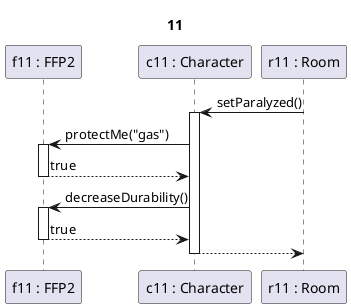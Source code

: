 @startuml gazed_room
Title 11

participant "f11 : FFP2" as f
participant "c11 : Character" as char
participant "r11 : Room" as sz

sz->char ++: setParalyzed()

char->f ++: protectMe("gas")
return true

char->f ++: decreaseDurability()

return true

char-->sz --: